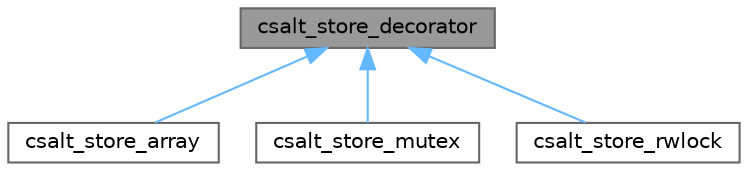 digraph "csalt_store_decorator"
{
 // LATEX_PDF_SIZE
  bgcolor="transparent";
  edge [fontname=Helvetica,fontsize=10,labelfontname=Helvetica,labelfontsize=10];
  node [fontname=Helvetica,fontsize=10,shape=box,height=0.2,width=0.4];
  Node1 [id="Node000001",label="csalt_store_decorator",height=0.2,width=0.4,color="gray40", fillcolor="grey60", style="filled", fontcolor="black",tooltip="A decorator to include as the first member in your struct."];
  Node1 -> Node2 [id="edge1_Node000001_Node000002",dir="back",color="steelblue1",style="solid",tooltip=" "];
  Node2 [id="Node000002",label="csalt_store_array",height=0.2,width=0.4,color="gray40", fillcolor="white", style="filled",URL="$structcsalt__store__array.html",tooltip="This decorator translates requests to the wrapped store using array-like semantics."];
  Node1 -> Node3 [id="edge2_Node000001_Node000003",dir="back",color="steelblue1",style="solid",tooltip=" "];
  Node3 [id="Node000003",label="csalt_store_mutex",height=0.2,width=0.4,color="gray40", fillcolor="white", style="filled",URL="$structcsalt__store__mutex.html",tooltip="Provides a decorator for synchronizing access to a store."];
  Node1 -> Node4 [id="edge3_Node000001_Node000004",dir="back",color="steelblue1",style="solid",tooltip=" "];
  Node4 [id="Node000004",label="csalt_store_rwlock",height=0.2,width=0.4,color="gray40", fillcolor="white", style="filled",URL="$structcsalt__store__rwlock.html",tooltip="A decorator synchronizing access to a store behind a read/write lock."];
}
